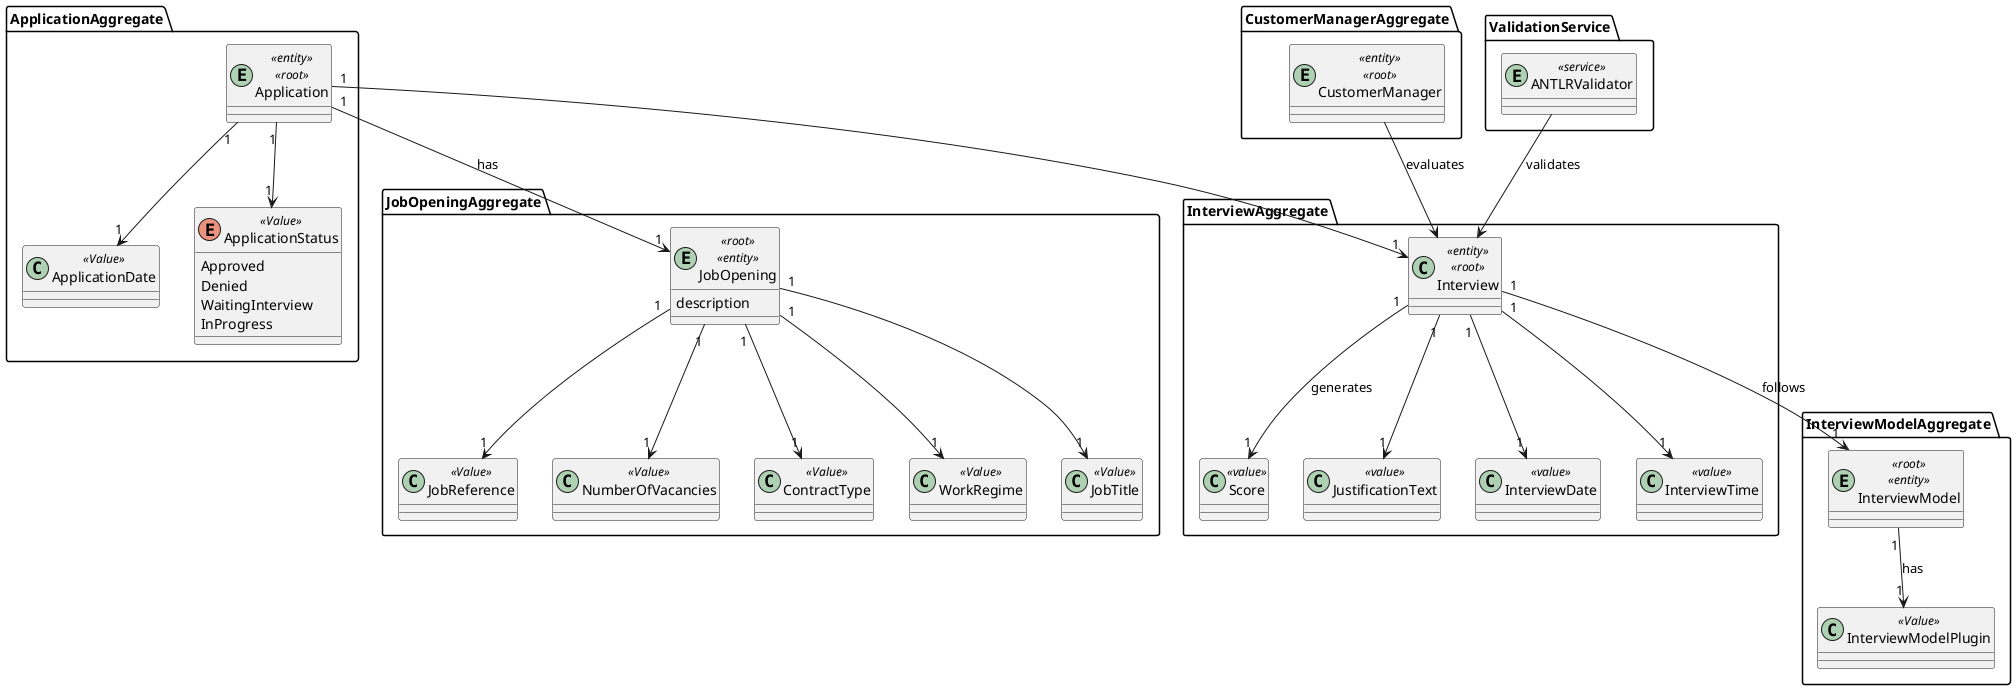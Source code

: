 @startuml

package JobOpeningAggregate {
  entity JobOpening <<root>> <<entity>>{
    description
  }

  class JobReference <<Value>> {}
  class NumberOfVacancies <<Value>> {}
  class ContractType<<Value>> {}
  class WorkRegime <<Value>>{}
  class JobTitle <<Value>> {}
}

package InterviewModelAggregate {
  entity InterviewModel<<root>> <<entity>> {}
  class InterviewModelPlugin <<Value>>{}
}

package ApplicationAggregate {
  entity Application<<entity>> <<root>>  {}
  class ApplicationDate <<Value>> {}
  enum ApplicationStatus <<Value>> {
    Approved
    Denied
    WaitingInterview
    InProgress
  }
}

package CustomerManagerAggregate{
  entity CustomerManager<<entity>> <<root>> { }
}

package InterviewAggregate {
  class Interview <<entity>><<root>>{}
  class Score<<value>>{}
  class JustificationText<<value>>{}
  class InterviewDate<<value>>{}
  class InterviewTime<<value>>{}
}

 package ValidationService {
    entity ANTLRValidator <<service>> {
    }
 }

Interview "1" --> "1" Score : generates
Interview "1" --> "1" JustificationText
Interview "1" --> "1" InterviewDate
Interview "1" --> "1" InterviewTime

InterviewModel "1" --> "1" InterviewModelPlugin : has
Interview "1" --> "1" InterviewModel : follows

ANTLRValidator --> Interview : validates

JobOpening "1" --> "1" JobTitle
JobOpening "1" --> "1" ContractType
JobOpening "1" --> "1" WorkRegime
JobOpening "1" --> "1" NumberOfVacancies
JobOpening "1" --> "1" JobReference

Application "1" --> "1" ApplicationDate
Application "1" --> "1" Interview
Application "1" --> "1" ApplicationStatus
Application "1" --> "1" JobOpening : has

CustomerManager --> Interview : evaluates


 @enduml